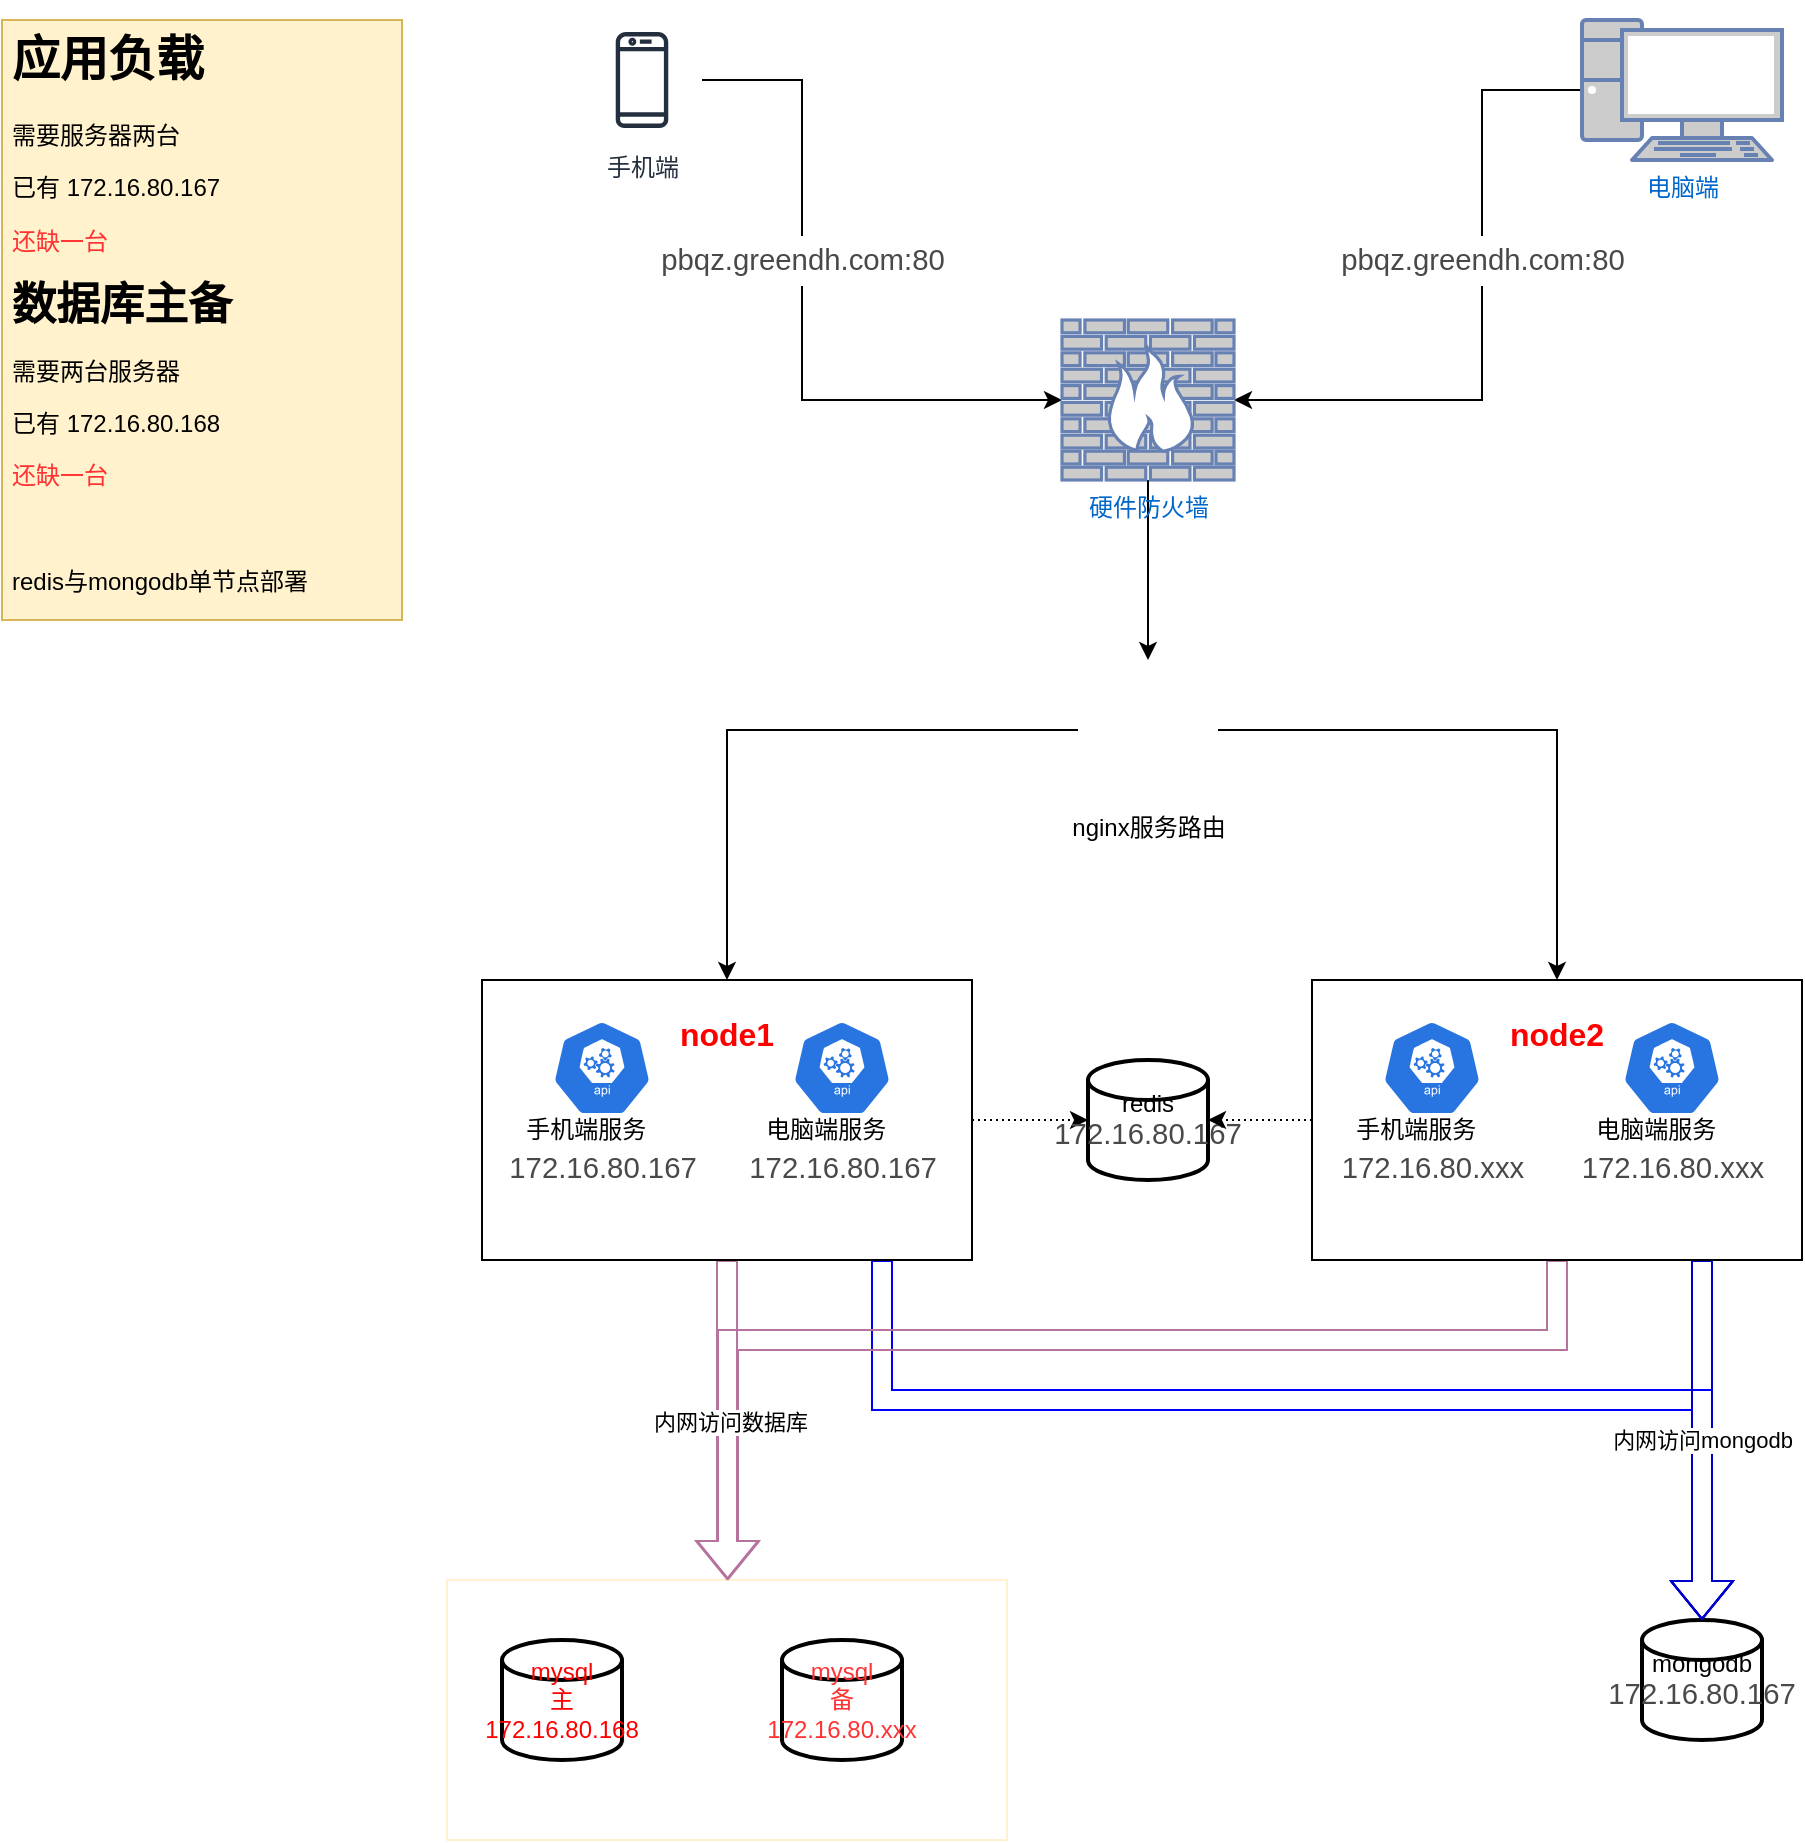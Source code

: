 <mxfile version="13.7.3" type="github">
  <diagram id="kjNfu8Xx3Lx_zaVhcjmf" name="Page-1">
    <mxGraphModel dx="2249" dy="713" grid="1" gridSize="10" guides="1" tooltips="1" connect="1" arrows="1" fold="1" page="1" pageScale="1" pageWidth="827" pageHeight="1169" math="0" shadow="0">
      <root>
        <mxCell id="0" />
        <mxCell id="1" parent="0" />
        <mxCell id="IUPC3U68XSw1S8rsNcTR-1" value="" style="rounded=0;whiteSpace=wrap;html=1;strokeColor=#FFF1D1;" parent="1" vertex="1">
          <mxGeometry x="-7.5" y="890" width="280" height="130" as="geometry" />
        </mxCell>
        <mxCell id="WEtxMpCwlHjmA936dEfq-33" style="edgeStyle=orthogonalEdgeStyle;rounded=0;orthogonalLoop=1;jettySize=auto;html=1;entryX=0;entryY=0.5;entryDx=0;entryDy=0;entryPerimeter=0;dashed=1;dashPattern=1 2;" parent="1" source="WEtxMpCwlHjmA936dEfq-6" target="bneU8rVOEiQd-OsVHFBt-23" edge="1">
          <mxGeometry relative="1" as="geometry" />
        </mxCell>
        <mxCell id="WEtxMpCwlHjmA936dEfq-36" style="edgeStyle=orthogonalEdgeStyle;rounded=0;orthogonalLoop=1;jettySize=auto;html=1;entryX=0.5;entryY=0;entryDx=0;entryDy=0;shape=flexArrow;strokeColor=#B5739D;" parent="1" source="WEtxMpCwlHjmA936dEfq-6" target="IUPC3U68XSw1S8rsNcTR-1" edge="1">
          <mxGeometry relative="1" as="geometry" />
        </mxCell>
        <mxCell id="WEtxMpCwlHjmA936dEfq-38" style="edgeStyle=orthogonalEdgeStyle;rounded=0;orthogonalLoop=1;jettySize=auto;html=1;strokeColor=#0000FF;shape=flexArrow;" parent="1" source="WEtxMpCwlHjmA936dEfq-6" target="bneU8rVOEiQd-OsVHFBt-24" edge="1">
          <mxGeometry relative="1" as="geometry">
            <Array as="points">
              <mxPoint x="210" y="800" />
              <mxPoint x="620" y="800" />
            </Array>
          </mxGeometry>
        </mxCell>
        <mxCell id="WEtxMpCwlHjmA936dEfq-6" value="&lt;b&gt;&lt;font style=&quot;font-size: 16px&quot; color=&quot;#ff0000&quot;&gt;node1&lt;/font&gt;&lt;/b&gt;&lt;br&gt;&lt;br&gt;&lt;br&gt;&lt;br&gt;&lt;br&gt;&lt;br&gt;&lt;br&gt;" style="rounded=0;whiteSpace=wrap;html=1;" parent="1" vertex="1">
          <mxGeometry x="10" y="590" width="245" height="140" as="geometry" />
        </mxCell>
        <mxCell id="bneU8rVOEiQd-OsVHFBt-6" style="edgeStyle=orthogonalEdgeStyle;rounded=0;orthogonalLoop=1;jettySize=auto;html=1;entryX=0;entryY=0.5;entryDx=0;entryDy=0;entryPerimeter=0;" parent="1" source="bneU8rVOEiQd-OsVHFBt-2" target="bneU8rVOEiQd-OsVHFBt-5" edge="1">
          <mxGeometry relative="1" as="geometry">
            <Array as="points">
              <mxPoint x="170" y="140" />
              <mxPoint x="170" y="300" />
            </Array>
          </mxGeometry>
        </mxCell>
        <mxCell id="bneU8rVOEiQd-OsVHFBt-8" value="&lt;span&gt;&lt;p class=&quot;ql-long-110962&quot; style=&quot;line-height: 1.7 ; margin-bottom: 0pt ; margin-top: 0pt ; font-size: 11pt ; color: #494949&quot;&gt;&lt;span class=&quot;ql-author-110962 ql-font-simsun&quot; style=&quot;font-family: &amp;#34;simsun&amp;#34; , &amp;#34;stsong&amp;#34; , , , , , sans-serif&quot;&gt;pbqz.greendh.com:80&lt;/span&gt;&lt;/p&gt;&lt;/span&gt;" style="edgeLabel;html=1;align=center;verticalAlign=middle;resizable=0;points=[];" parent="bneU8rVOEiQd-OsVHFBt-6" vertex="1" connectable="0">
          <mxGeometry x="-0.176" relative="1" as="geometry">
            <mxPoint as="offset" />
          </mxGeometry>
        </mxCell>
        <mxCell id="bneU8rVOEiQd-OsVHFBt-2" value="手机端" style="outlineConnect=0;fontColor=#232F3E;gradientColor=none;strokeColor=#232F3E;fillColor=#ffffff;dashed=0;verticalLabelPosition=bottom;verticalAlign=top;align=center;html=1;fontSize=12;fontStyle=0;aspect=fixed;shape=mxgraph.aws4.resourceIcon;resIcon=mxgraph.aws4.mobile_client;" parent="1" vertex="1">
          <mxGeometry x="60" y="110" width="60" height="60" as="geometry" />
        </mxCell>
        <mxCell id="bneU8rVOEiQd-OsVHFBt-7" style="edgeStyle=orthogonalEdgeStyle;rounded=0;orthogonalLoop=1;jettySize=auto;html=1;entryX=1;entryY=0.5;entryDx=0;entryDy=0;entryPerimeter=0;" parent="1" source="bneU8rVOEiQd-OsVHFBt-3" target="bneU8rVOEiQd-OsVHFBt-5" edge="1">
          <mxGeometry relative="1" as="geometry">
            <Array as="points">
              <mxPoint x="510" y="145" />
              <mxPoint x="510" y="300" />
            </Array>
          </mxGeometry>
        </mxCell>
        <mxCell id="bneU8rVOEiQd-OsVHFBt-9" value="&lt;span&gt;&lt;p class=&quot;ql-long-110962&quot; style=&quot;line-height: 1.7 ; margin-bottom: 0pt ; margin-top: 0pt ; font-size: 11pt ; color: #494949&quot;&gt;&lt;span class=&quot;ql-author-110962 ql-font-simsun&quot; style=&quot;font-family: &amp;#34;simsun&amp;#34; , &amp;#34;stsong&amp;#34; , , , , , sans-serif&quot;&gt;pbqz.greendh.com:80&lt;/span&gt;&lt;/p&gt;&lt;/span&gt;" style="edgeLabel;html=1;align=center;verticalAlign=middle;resizable=0;points=[];" parent="bneU8rVOEiQd-OsVHFBt-7" vertex="1" connectable="0">
          <mxGeometry x="-0.356" y="-2" relative="1" as="geometry">
            <mxPoint x="2" y="29" as="offset" />
          </mxGeometry>
        </mxCell>
        <mxCell id="bneU8rVOEiQd-OsVHFBt-3" value="电脑端" style="fontColor=#0066CC;verticalAlign=top;verticalLabelPosition=bottom;labelPosition=center;align=center;html=1;outlineConnect=0;fillColor=#CCCCCC;strokeColor=#6881B3;gradientColor=none;gradientDirection=north;strokeWidth=2;shape=mxgraph.networks.pc;" parent="1" vertex="1">
          <mxGeometry x="560" y="110" width="100" height="70" as="geometry" />
        </mxCell>
        <mxCell id="WEtxMpCwlHjmA936dEfq-31" style="edgeStyle=orthogonalEdgeStyle;rounded=0;orthogonalLoop=1;jettySize=auto;html=1;" parent="1" source="bneU8rVOEiQd-OsVHFBt-4" target="WEtxMpCwlHjmA936dEfq-6" edge="1">
          <mxGeometry relative="1" as="geometry" />
        </mxCell>
        <mxCell id="WEtxMpCwlHjmA936dEfq-32" style="edgeStyle=orthogonalEdgeStyle;rounded=0;orthogonalLoop=1;jettySize=auto;html=1;" parent="1" source="bneU8rVOEiQd-OsVHFBt-4" target="WEtxMpCwlHjmA936dEfq-7" edge="1">
          <mxGeometry relative="1" as="geometry" />
        </mxCell>
        <mxCell id="bneU8rVOEiQd-OsVHFBt-4" value="nginx服务路由" style="shape=image;html=1;verticalAlign=top;verticalLabelPosition=bottom;labelBackgroundColor=#ffffff;imageAspect=0;aspect=fixed;image=https://cdn4.iconfinder.com/data/icons/logos-brands-5/24/nginx-128.png" parent="1" vertex="1">
          <mxGeometry x="308" y="430" width="70" height="70" as="geometry" />
        </mxCell>
        <mxCell id="bneU8rVOEiQd-OsVHFBt-10" style="edgeStyle=orthogonalEdgeStyle;rounded=0;orthogonalLoop=1;jettySize=auto;html=1;" parent="1" source="bneU8rVOEiQd-OsVHFBt-5" target="bneU8rVOEiQd-OsVHFBt-4" edge="1">
          <mxGeometry relative="1" as="geometry" />
        </mxCell>
        <mxCell id="bneU8rVOEiQd-OsVHFBt-5" value="硬件防火墙" style="fontColor=#0066CC;verticalAlign=top;verticalLabelPosition=bottom;labelPosition=center;align=center;html=1;outlineConnect=0;fillColor=#CCCCCC;strokeColor=#6881B3;gradientColor=none;gradientDirection=north;strokeWidth=2;shape=mxgraph.networks.firewall;" parent="1" vertex="1">
          <mxGeometry x="300" y="260" width="86" height="80" as="geometry" />
        </mxCell>
        <mxCell id="bneU8rVOEiQd-OsVHFBt-11" value="&lt;br&gt;&lt;br&gt;&lt;br&gt;&lt;br&gt;&lt;br&gt;&lt;br&gt;手机端服务&amp;nbsp; &amp;nbsp; &amp;nbsp;&lt;span&gt;&lt;p class=&quot;ql-long-110962&quot; style=&quot;line-height: 1.7 ; margin-bottom: 0pt ; margin-top: 0pt ; font-size: 11pt ; color: #494949&quot;&gt;&lt;span class=&quot;ql-author-110962 ql-font-simsun&quot; style=&quot;font-family: &amp;#34;simsun&amp;#34; , &amp;#34;stsong&amp;#34; , , , , , sans-serif&quot;&gt;172.16.80.167&lt;/span&gt;&lt;/p&gt;&lt;/span&gt;" style="html=1;dashed=0;whitespace=wrap;fillColor=#2875E2;strokeColor=#ffffff;points=[[0.005,0.63,0],[0.1,0.2,0],[0.9,0.2,0],[0.5,0,0],[0.995,0.63,0],[0.72,0.99,0],[0.5,1,0],[0.28,0.99,0]];shape=mxgraph.kubernetes.icon;prIcon=api" parent="1" vertex="1">
          <mxGeometry x="45" y="610" width="50" height="48" as="geometry" />
        </mxCell>
        <mxCell id="bneU8rVOEiQd-OsVHFBt-12" value="&lt;br&gt;&lt;br&gt;&lt;br&gt;&lt;br&gt;&lt;br&gt;&lt;br&gt;电脑端服务&amp;nbsp; &amp;nbsp; &amp;nbsp;&lt;span&gt;&lt;p class=&quot;ql-long-110962&quot; style=&quot;line-height: 1.7 ; margin-bottom: 0pt ; margin-top: 0pt ; font-size: 11pt ; color: #494949&quot;&gt;&lt;span class=&quot;ql-author-110962 ql-font-simsun&quot; style=&quot;font-family: &amp;#34;simsun&amp;#34; , &amp;#34;stsong&amp;#34; , , , , , sans-serif&quot;&gt;172.16.80.167&lt;/span&gt;&lt;/p&gt;&lt;/span&gt;" style="html=1;dashed=0;whitespace=wrap;fillColor=#2875E2;strokeColor=#ffffff;points=[[0.005,0.63,0],[0.1,0.2,0],[0.9,0.2,0],[0.5,0,0],[0.995,0.63,0],[0.72,0.99,0],[0.5,1,0],[0.28,0.99,0]];shape=mxgraph.kubernetes.icon;prIcon=api" parent="1" vertex="1">
          <mxGeometry x="165" y="610" width="50" height="48" as="geometry" />
        </mxCell>
        <mxCell id="bneU8rVOEiQd-OsVHFBt-22" value="&lt;font color=&quot;#ff0000&quot;&gt;mysql&lt;br&gt;主&lt;br&gt;172.16.80.168&lt;/font&gt;" style="strokeWidth=2;html=1;shape=mxgraph.flowchart.database;whiteSpace=wrap;" parent="1" vertex="1">
          <mxGeometry x="20" y="920" width="60" height="60" as="geometry" />
        </mxCell>
        <mxCell id="bneU8rVOEiQd-OsVHFBt-23" value="redis&lt;br&gt;&lt;span style=&quot;color: rgb(73 , 73 , 73) ; font-size: 14.667px&quot;&gt;172.16.80.167&lt;/span&gt;" style="strokeWidth=2;html=1;shape=mxgraph.flowchart.database;whiteSpace=wrap;" parent="1" vertex="1">
          <mxGeometry x="313" y="630" width="60" height="60" as="geometry" />
        </mxCell>
        <mxCell id="bneU8rVOEiQd-OsVHFBt-24" value="mongodb&lt;br&gt;&lt;span style=&quot;color: rgb(73 , 73 , 73) ; font-size: 14.667px&quot;&gt;172.16.80.167&lt;/span&gt;" style="strokeWidth=2;html=1;shape=mxgraph.flowchart.database;whiteSpace=wrap;" parent="1" vertex="1">
          <mxGeometry x="590" y="910" width="60" height="60" as="geometry" />
        </mxCell>
        <mxCell id="WEtxMpCwlHjmA936dEfq-4" value="&lt;font color=&quot;#ff3333&quot;&gt;mysql&lt;br&gt;备&lt;br&gt;172.16.80.xxx&lt;/font&gt;" style="strokeWidth=2;html=1;shape=mxgraph.flowchart.database;whiteSpace=wrap;" parent="1" vertex="1">
          <mxGeometry x="160" y="920" width="60" height="60" as="geometry" />
        </mxCell>
        <mxCell id="WEtxMpCwlHjmA936dEfq-34" style="edgeStyle=orthogonalEdgeStyle;rounded=0;orthogonalLoop=1;jettySize=auto;html=1;entryX=1;entryY=0.5;entryDx=0;entryDy=0;entryPerimeter=0;dashed=1;dashPattern=1 2;" parent="1" source="WEtxMpCwlHjmA936dEfq-7" target="bneU8rVOEiQd-OsVHFBt-23" edge="1">
          <mxGeometry relative="1" as="geometry" />
        </mxCell>
        <mxCell id="WEtxMpCwlHjmA936dEfq-37" style="edgeStyle=orthogonalEdgeStyle;rounded=0;orthogonalLoop=1;jettySize=auto;html=1;shape=flexArrow;strokeColor=#B5739D;" parent="1" source="WEtxMpCwlHjmA936dEfq-7" target="IUPC3U68XSw1S8rsNcTR-1" edge="1">
          <mxGeometry relative="1" as="geometry">
            <Array as="points">
              <mxPoint x="548" y="770" />
              <mxPoint x="133" y="770" />
            </Array>
          </mxGeometry>
        </mxCell>
        <mxCell id="WEtxMpCwlHjmA936dEfq-40" value="内网访问数据库" style="edgeLabel;html=1;align=center;verticalAlign=middle;resizable=0;points=[];" parent="WEtxMpCwlHjmA936dEfq-37" vertex="1" connectable="0">
          <mxGeometry x="0.725" y="1" relative="1" as="geometry">
            <mxPoint as="offset" />
          </mxGeometry>
        </mxCell>
        <mxCell id="WEtxMpCwlHjmA936dEfq-39" style="edgeStyle=orthogonalEdgeStyle;rounded=0;orthogonalLoop=1;jettySize=auto;html=1;entryX=0.5;entryY=0;entryDx=0;entryDy=0;entryPerimeter=0;strokeColor=#0000CC;shape=flexArrow;" parent="1" source="WEtxMpCwlHjmA936dEfq-7" target="bneU8rVOEiQd-OsVHFBt-24" edge="1">
          <mxGeometry relative="1" as="geometry">
            <Array as="points">
              <mxPoint x="620" y="770" />
              <mxPoint x="620" y="770" />
            </Array>
          </mxGeometry>
        </mxCell>
        <mxCell id="WEtxMpCwlHjmA936dEfq-41" value="内网访问mongodb" style="edgeLabel;html=1;align=center;verticalAlign=middle;resizable=0;points=[];" parent="WEtxMpCwlHjmA936dEfq-39" vertex="1" connectable="0">
          <mxGeometry x="0.256" y="4" relative="1" as="geometry">
            <mxPoint x="-4" y="-23" as="offset" />
          </mxGeometry>
        </mxCell>
        <mxCell id="WEtxMpCwlHjmA936dEfq-7" value="&lt;b&gt;&lt;font style=&quot;font-size: 16px&quot; color=&quot;#ff0000&quot;&gt;node2&lt;/font&gt;&lt;/b&gt;&lt;br&gt;&lt;br&gt;&lt;br&gt;&lt;br&gt;&lt;br&gt;&lt;br&gt;&lt;br&gt;" style="rounded=0;whiteSpace=wrap;html=1;" parent="1" vertex="1">
          <mxGeometry x="425" y="590" width="245" height="140" as="geometry" />
        </mxCell>
        <mxCell id="WEtxMpCwlHjmA936dEfq-8" value="&lt;br&gt;&lt;br&gt;&lt;br&gt;&lt;br&gt;&lt;br&gt;&lt;br&gt;手机端服务&amp;nbsp; &amp;nbsp; &amp;nbsp;&lt;span&gt;&lt;p class=&quot;ql-long-110962&quot; style=&quot;line-height: 1.7 ; margin-bottom: 0pt ; margin-top: 0pt ; font-size: 11pt ; color: #494949&quot;&gt;&lt;span class=&quot;ql-author-110962 ql-font-simsun&quot; style=&quot;font-family: &amp;#34;simsun&amp;#34; , &amp;#34;stsong&amp;#34; , , , , , sans-serif&quot;&gt;172.16.80.xxx&lt;/span&gt;&lt;/p&gt;&lt;/span&gt;" style="html=1;dashed=0;whitespace=wrap;fillColor=#2875E2;strokeColor=#ffffff;points=[[0.005,0.63,0],[0.1,0.2,0],[0.9,0.2,0],[0.5,0,0],[0.995,0.63,0],[0.72,0.99,0],[0.5,1,0],[0.28,0.99,0]];shape=mxgraph.kubernetes.icon;prIcon=api" parent="1" vertex="1">
          <mxGeometry x="460" y="610" width="50" height="48" as="geometry" />
        </mxCell>
        <mxCell id="WEtxMpCwlHjmA936dEfq-9" value="&lt;br&gt;&lt;br&gt;&lt;br&gt;&lt;br&gt;&lt;br&gt;&lt;br&gt;电脑端服务&amp;nbsp; &amp;nbsp; &amp;nbsp;&lt;span&gt;&lt;p class=&quot;ql-long-110962&quot; style=&quot;line-height: 1.7 ; margin-bottom: 0pt ; margin-top: 0pt ; font-size: 11pt ; color: #494949&quot;&gt;&lt;span class=&quot;ql-author-110962 ql-font-simsun&quot; style=&quot;font-family: &amp;#34;simsun&amp;#34; , &amp;#34;stsong&amp;#34; , , , , , sans-serif&quot;&gt;172.16.80.xxx&lt;/span&gt;&lt;/p&gt;&lt;/span&gt;" style="html=1;dashed=0;whitespace=wrap;fillColor=#2875E2;strokeColor=#ffffff;points=[[0.005,0.63,0],[0.1,0.2,0],[0.9,0.2,0],[0.5,0,0],[0.995,0.63,0],[0.72,0.99,0],[0.5,1,0],[0.28,0.99,0]];shape=mxgraph.kubernetes.icon;prIcon=api" parent="1" vertex="1">
          <mxGeometry x="580" y="610" width="50" height="48" as="geometry" />
        </mxCell>
        <mxCell id="WEtxMpCwlHjmA936dEfq-42" value="&lt;h1&gt;应用负载&lt;/h1&gt;&lt;p&gt;需要服务器两台&lt;/p&gt;&lt;p&gt;已有 172.16.80.167&lt;/p&gt;&lt;p&gt;&lt;font color=&quot;#ff3333&quot;&gt;还缺一台&lt;/font&gt;&lt;/p&gt;&lt;p&gt;&lt;b&gt;&lt;font style=&quot;font-size: 22px&quot;&gt;数据库主备&lt;/font&gt;&lt;/b&gt;&lt;/p&gt;&lt;p&gt;需要两台服务器&lt;/p&gt;&lt;p&gt;已有 172.16.80.168&lt;/p&gt;&lt;p&gt;&lt;font color=&quot;#ff3333&quot;&gt;还缺一台&lt;/font&gt;&lt;/p&gt;&lt;p&gt;&lt;font color=&quot;#ff3333&quot;&gt;&lt;br&gt;&lt;/font&gt;&lt;/p&gt;&lt;p&gt;redis与mongodb单节点部署&lt;/p&gt;&lt;p&gt;&lt;br&gt;&lt;/p&gt;" style="text;html=1;strokeColor=#d6b656;fillColor=#fff2cc;spacing=5;spacingTop=-20;whiteSpace=wrap;overflow=hidden;rounded=0;" parent="1" vertex="1">
          <mxGeometry x="-230" y="110" width="200" height="300" as="geometry" />
        </mxCell>
      </root>
    </mxGraphModel>
  </diagram>
</mxfile>
